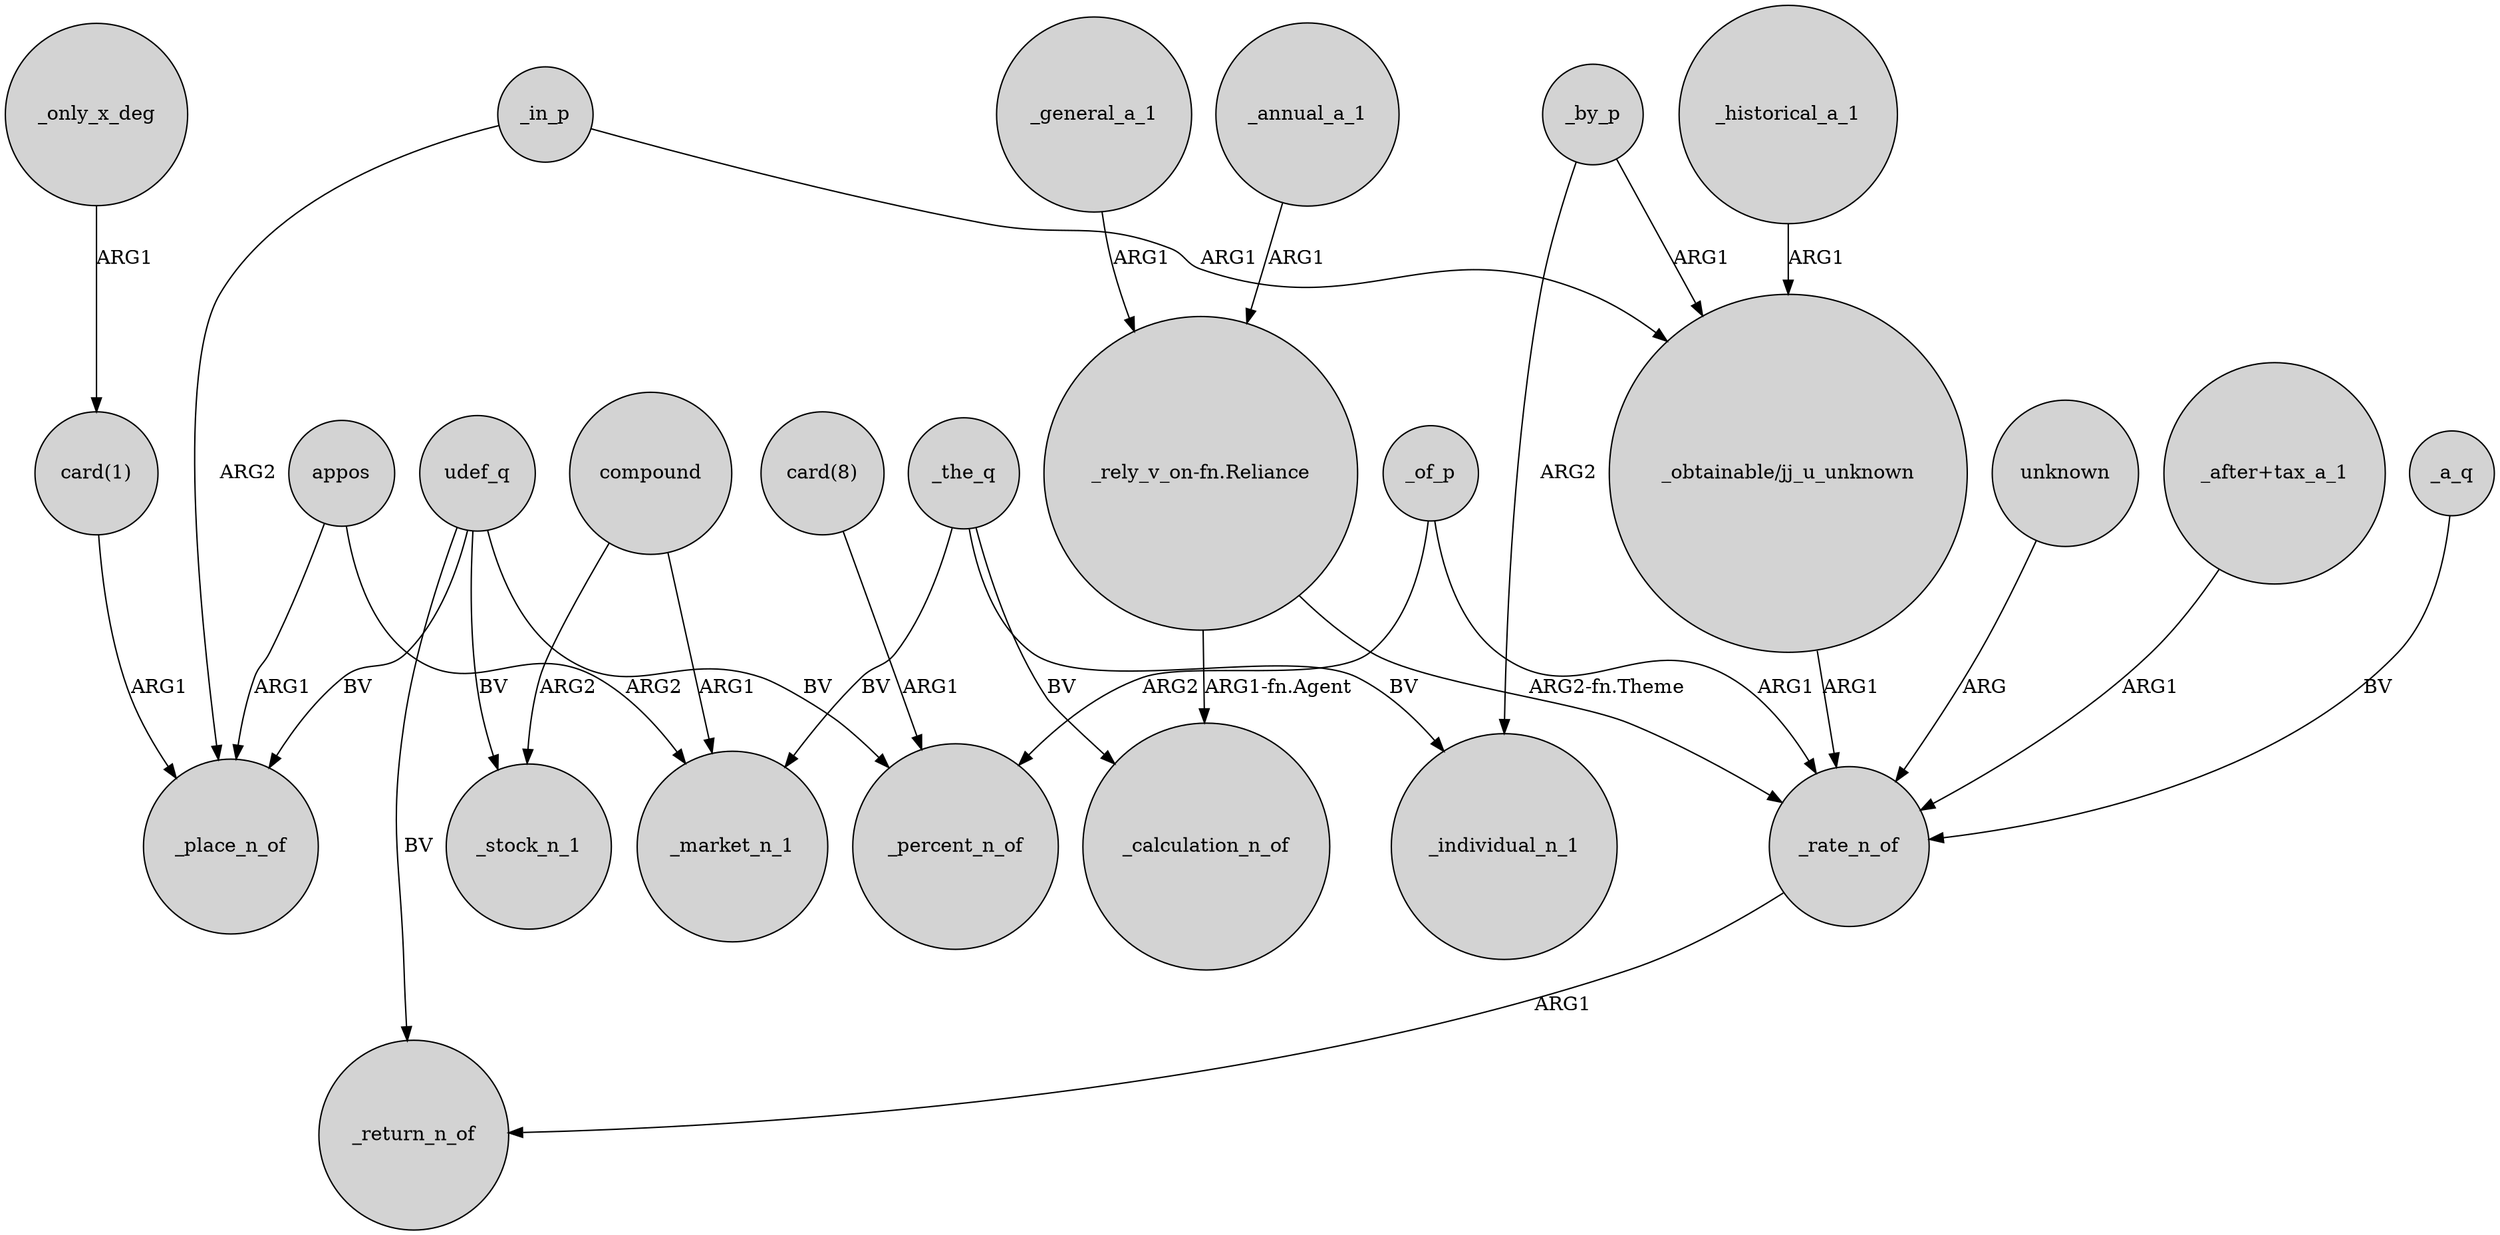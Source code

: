 digraph {
	node [shape=circle style=filled]
	_only_x_deg -> "card(1)" [label=ARG1]
	"_rely_v_on-fn.Reliance" -> _calculation_n_of [label="ARG1-fn.Agent"]
	_in_p -> "_obtainable/jj_u_unknown" [label=ARG1]
	udef_q -> _return_n_of [label=BV]
	_annual_a_1 -> "_rely_v_on-fn.Reliance" [label=ARG1]
	_general_a_1 -> "_rely_v_on-fn.Reliance" [label=ARG1]
	_a_q -> _rate_n_of [label=BV]
	_rate_n_of -> _return_n_of [label=ARG1]
	unknown -> _rate_n_of [label=ARG]
	_by_p -> _individual_n_1 [label=ARG2]
	_historical_a_1 -> "_obtainable/jj_u_unknown" [label=ARG1]
	_in_p -> _place_n_of [label=ARG2]
	"card(1)" -> _place_n_of [label=ARG1]
	compound -> _stock_n_1 [label=ARG2]
	_of_p -> _percent_n_of [label=ARG2]
	"_obtainable/jj_u_unknown" -> _rate_n_of [label=ARG1]
	udef_q -> _stock_n_1 [label=BV]
	_by_p -> "_obtainable/jj_u_unknown" [label=ARG1]
	_the_q -> _calculation_n_of [label=BV]
	"_rely_v_on-fn.Reliance" -> _rate_n_of [label="ARG2-fn.Theme"]
	_the_q -> _individual_n_1 [label=BV]
	"_after+tax_a_1" -> _rate_n_of [label=ARG1]
	"card(8)" -> _percent_n_of [label=ARG1]
	appos -> _place_n_of [label=ARG1]
	udef_q -> _percent_n_of [label=BV]
	udef_q -> _place_n_of [label=BV]
	compound -> _market_n_1 [label=ARG1]
	_the_q -> _market_n_1 [label=BV]
	_of_p -> _rate_n_of [label=ARG1]
	appos -> _market_n_1 [label=ARG2]
}
